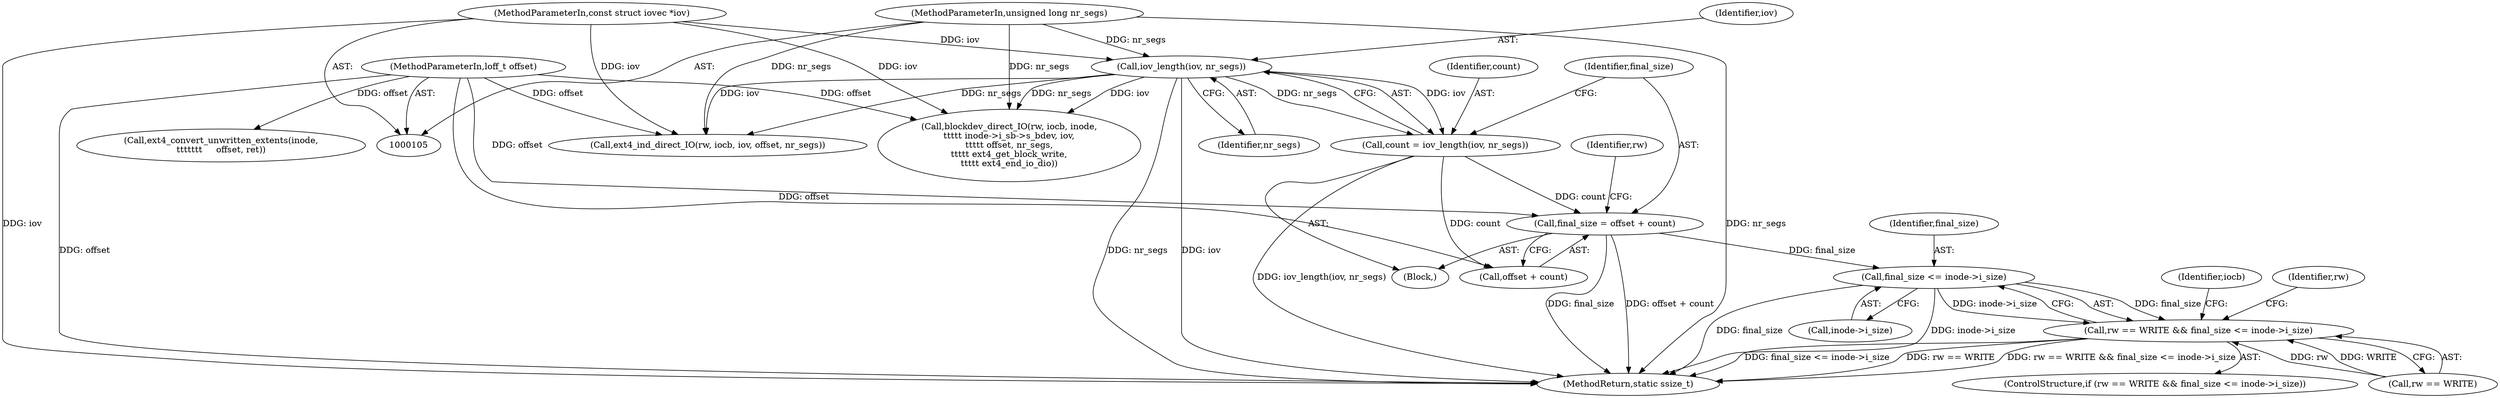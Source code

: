 digraph "0_linux_744692dc059845b2a3022119871846e74d4f6e11_6@API" {
"1000134" [label="(Call,final_size = offset + count)"];
"1000109" [label="(MethodParameterIn,loff_t offset)"];
"1000128" [label="(Call,count = iov_length(iov, nr_segs))"];
"1000130" [label="(Call,iov_length(iov, nr_segs))"];
"1000108" [label="(MethodParameterIn,const struct iovec *iov)"];
"1000110" [label="(MethodParameterIn,unsigned long nr_segs)"];
"1000144" [label="(Call,final_size <= inode->i_size)"];
"1000140" [label="(Call,rw == WRITE && final_size <= inode->i_size)"];
"1000128" [label="(Call,count = iov_length(iov, nr_segs))"];
"1000141" [label="(Call,rw == WRITE)"];
"1000134" [label="(Call,final_size = offset + count)"];
"1000152" [label="(Identifier,iocb)"];
"1000191" [label="(Call,blockdev_direct_IO(rw, iocb, inode,\n\t\t\t\t\t inode->i_sb->s_bdev, iov,\n\t\t\t\t\t offset, nr_segs,\n\t\t\t\t\t ext4_get_block_write,\n\t\t\t\t\t ext4_end_io_dio))"];
"1000142" [label="(Identifier,rw)"];
"1000251" [label="(Call,ext4_convert_unwritten_extents(inode,\n\t\t\t\t\t\t\t     offset, ret))"];
"1000110" [label="(MethodParameterIn,unsigned long nr_segs)"];
"1000140" [label="(Call,rw == WRITE && final_size <= inode->i_size)"];
"1000269" [label="(Identifier,rw)"];
"1000129" [label="(Identifier,count)"];
"1000145" [label="(Identifier,final_size)"];
"1000108" [label="(MethodParameterIn,const struct iovec *iov)"];
"1000144" [label="(Call,final_size <= inode->i_size)"];
"1000130" [label="(Call,iov_length(iov, nr_segs))"];
"1000135" [label="(Identifier,final_size)"];
"1000146" [label="(Call,inode->i_size)"];
"1000111" [label="(Block,)"];
"1000139" [label="(ControlStructure,if (rw == WRITE && final_size <= inode->i_size))"];
"1000109" [label="(MethodParameterIn,loff_t offset)"];
"1000132" [label="(Identifier,nr_segs)"];
"1000268" [label="(Call,ext4_ind_direct_IO(rw, iocb, iov, offset, nr_segs))"];
"1000131" [label="(Identifier,iov)"];
"1000274" [label="(MethodReturn,static ssize_t)"];
"1000136" [label="(Call,offset + count)"];
"1000134" -> "1000111"  [label="AST: "];
"1000134" -> "1000136"  [label="CFG: "];
"1000135" -> "1000134"  [label="AST: "];
"1000136" -> "1000134"  [label="AST: "];
"1000142" -> "1000134"  [label="CFG: "];
"1000134" -> "1000274"  [label="DDG: final_size"];
"1000134" -> "1000274"  [label="DDG: offset + count"];
"1000109" -> "1000134"  [label="DDG: offset"];
"1000128" -> "1000134"  [label="DDG: count"];
"1000134" -> "1000144"  [label="DDG: final_size"];
"1000109" -> "1000105"  [label="AST: "];
"1000109" -> "1000274"  [label="DDG: offset"];
"1000109" -> "1000136"  [label="DDG: offset"];
"1000109" -> "1000191"  [label="DDG: offset"];
"1000109" -> "1000251"  [label="DDG: offset"];
"1000109" -> "1000268"  [label="DDG: offset"];
"1000128" -> "1000111"  [label="AST: "];
"1000128" -> "1000130"  [label="CFG: "];
"1000129" -> "1000128"  [label="AST: "];
"1000130" -> "1000128"  [label="AST: "];
"1000135" -> "1000128"  [label="CFG: "];
"1000128" -> "1000274"  [label="DDG: iov_length(iov, nr_segs)"];
"1000130" -> "1000128"  [label="DDG: iov"];
"1000130" -> "1000128"  [label="DDG: nr_segs"];
"1000128" -> "1000136"  [label="DDG: count"];
"1000130" -> "1000132"  [label="CFG: "];
"1000131" -> "1000130"  [label="AST: "];
"1000132" -> "1000130"  [label="AST: "];
"1000130" -> "1000274"  [label="DDG: nr_segs"];
"1000130" -> "1000274"  [label="DDG: iov"];
"1000108" -> "1000130"  [label="DDG: iov"];
"1000110" -> "1000130"  [label="DDG: nr_segs"];
"1000130" -> "1000191"  [label="DDG: iov"];
"1000130" -> "1000191"  [label="DDG: nr_segs"];
"1000130" -> "1000268"  [label="DDG: iov"];
"1000130" -> "1000268"  [label="DDG: nr_segs"];
"1000108" -> "1000105"  [label="AST: "];
"1000108" -> "1000274"  [label="DDG: iov"];
"1000108" -> "1000191"  [label="DDG: iov"];
"1000108" -> "1000268"  [label="DDG: iov"];
"1000110" -> "1000105"  [label="AST: "];
"1000110" -> "1000274"  [label="DDG: nr_segs"];
"1000110" -> "1000191"  [label="DDG: nr_segs"];
"1000110" -> "1000268"  [label="DDG: nr_segs"];
"1000144" -> "1000140"  [label="AST: "];
"1000144" -> "1000146"  [label="CFG: "];
"1000145" -> "1000144"  [label="AST: "];
"1000146" -> "1000144"  [label="AST: "];
"1000140" -> "1000144"  [label="CFG: "];
"1000144" -> "1000274"  [label="DDG: final_size"];
"1000144" -> "1000274"  [label="DDG: inode->i_size"];
"1000144" -> "1000140"  [label="DDG: final_size"];
"1000144" -> "1000140"  [label="DDG: inode->i_size"];
"1000140" -> "1000139"  [label="AST: "];
"1000140" -> "1000141"  [label="CFG: "];
"1000141" -> "1000140"  [label="AST: "];
"1000152" -> "1000140"  [label="CFG: "];
"1000269" -> "1000140"  [label="CFG: "];
"1000140" -> "1000274"  [label="DDG: rw == WRITE"];
"1000140" -> "1000274"  [label="DDG: rw == WRITE && final_size <= inode->i_size"];
"1000140" -> "1000274"  [label="DDG: final_size <= inode->i_size"];
"1000141" -> "1000140"  [label="DDG: rw"];
"1000141" -> "1000140"  [label="DDG: WRITE"];
}
